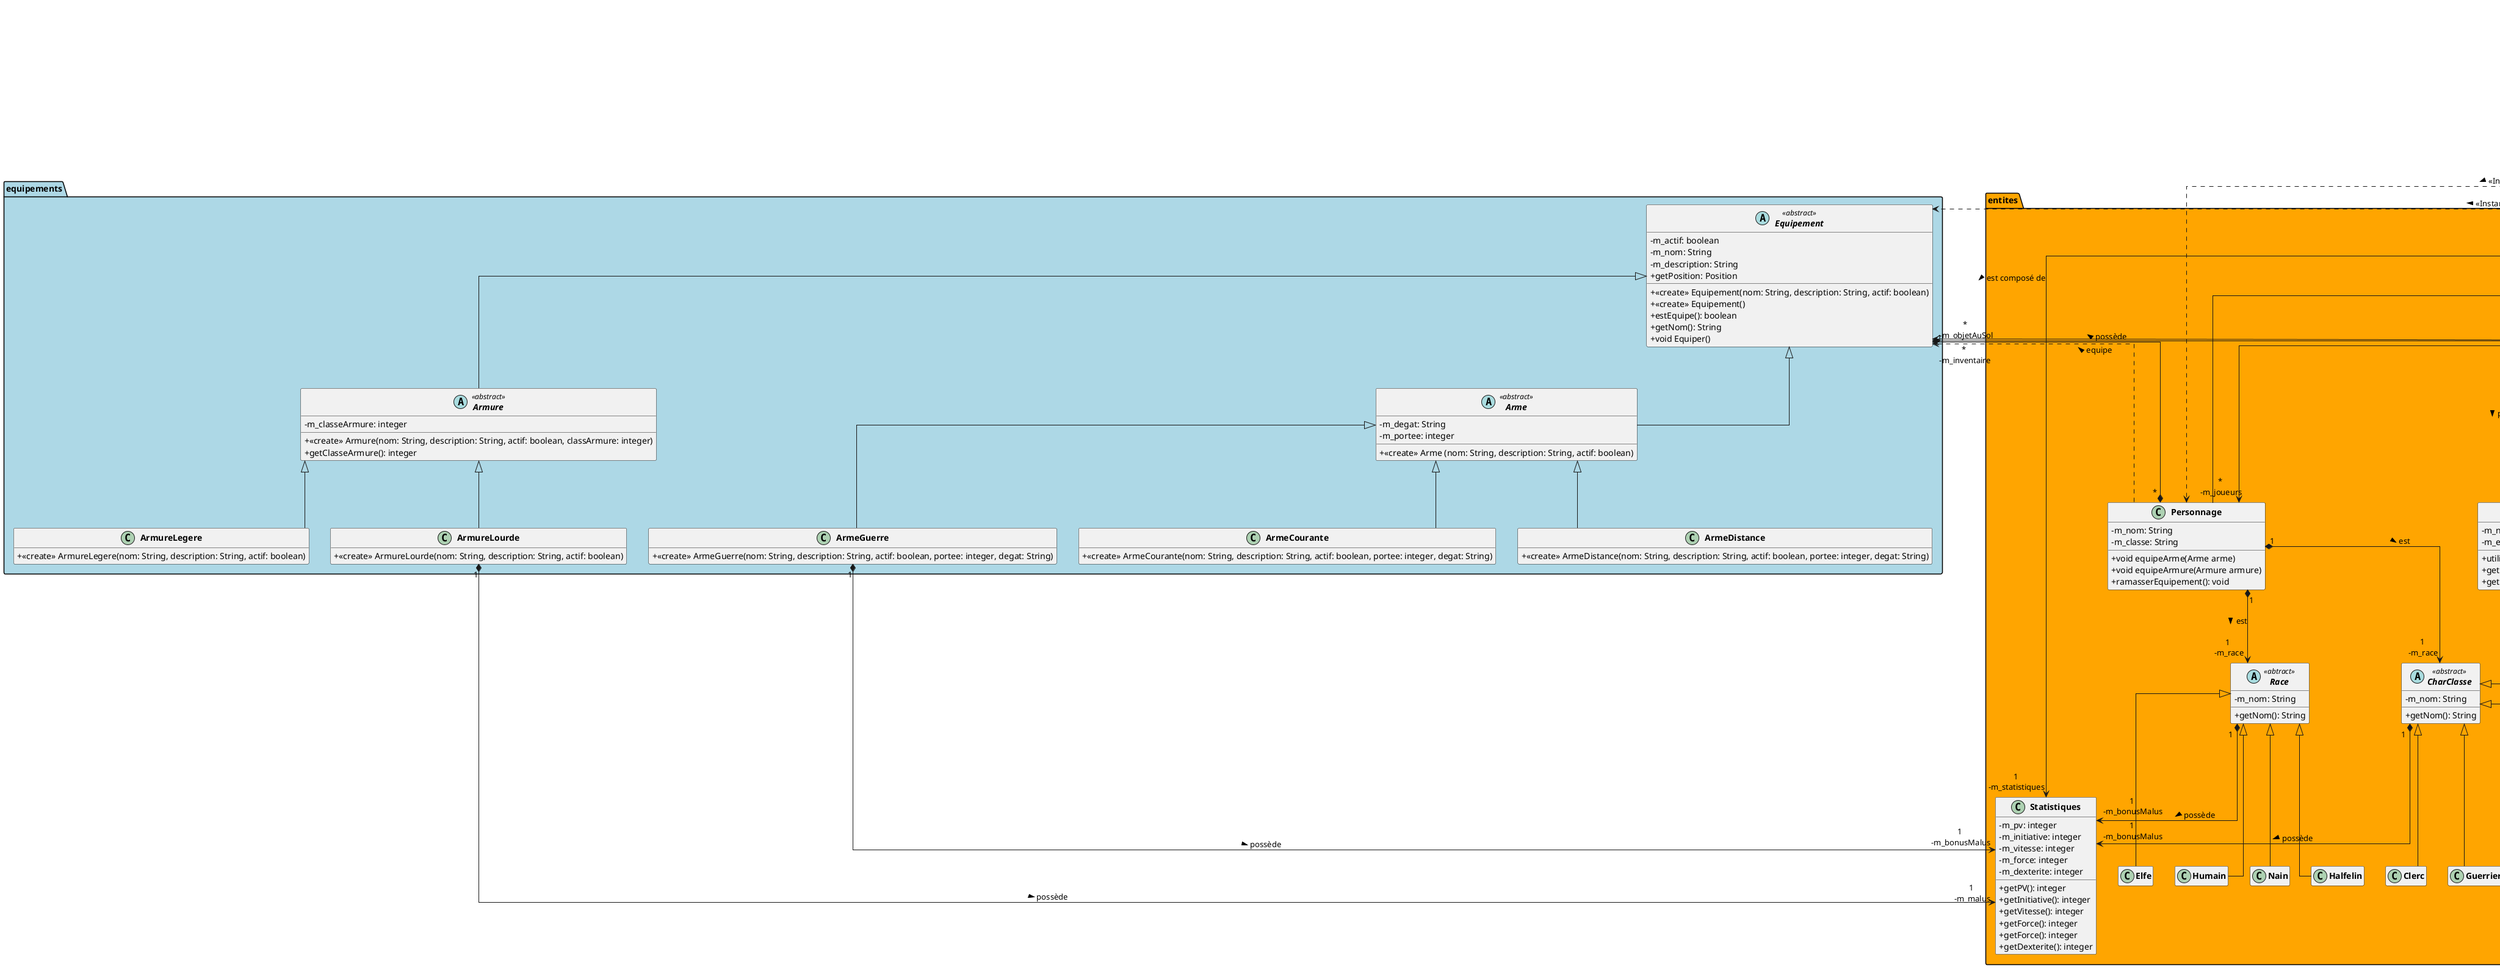 @startuml
skinparam classAttributeIconSize 0
skinparam classFontStyle Bold
top to bottom direction
'skinparam style strictuml
hide empty members
skinparam linetype ortho
class Main
{
    +{static} main(args:String[*])
}
Main .-> partie.MJ : <<Instantiate>> >

package entites #Orange{
    abstract class Entite <<abstract>>{
      -m_nom: String
      + void perdrePV(int pvRetire)
      + void passerLeTour()
      + void deplacement()
      + void attaquer(Entite entite)
      + getPositionX(): integer
      + getPositionY(): integer
    }
    Entite .-> partie.De : <<use>> >
    class Action{
      - m_nom: String
      - m_estUtilisee: boolean
      + utilise(): void
      + getNom(): String
      + getUtilisation(): boolean
    }
    class Statistiques {
      - m_pv: integer
      - m_initiative: integer
      - m_vitesse: integer
      - m_force: integer
      - m_dexterite: integer
      + getPV(): integer
      +getInitiative(): integer
      +getVitesse(): integer
      +getForce(): integer
      +getForce(): integer
      +getDexterite(): integer
    }

    class Personnage extends Entite {
      - m_nom: String
      - m_classe: String
      + void equipeArme(Arme arme)
      + void equipeArmure(Armure armure)
      + ramasserEquipement(): void
    }

    class Monstre extends Entite{
      - m_espece: String
      - m_numero: integer
      - m_portee: integer
      - m_degat: String
      - m_classeArmure: integer

    }
    abstract class Race <<abtract>>{
      - m_nom: String
      +getNom(): String
    }
    class Elfe extends Race{}
    class Humain extends Race{}
    class Nain extends Race{}
    class Halfelin extends Race{}

    abstract class CharClasse <<abstract>>{
      - m_nom: String
      +getNom(): String
    }
    class Clerc extends CharClasse{}
    class Guerrier extends CharClasse{}
    class Magicien extends CharClasse{}
    class Roublard extends CharClasse{}
 'lien Entites
  Entite "1" *-----> "1\n -m_statistiques" Statistiques : est composé de >
  Entite "*" *---> "*\n -m_actions" Action: peut utiliser >
  Personnage "1" *--> "1\n -m_race" Race: est >
  Race "1" *--> "1\n -m_bonusMalus" Statistiques: possède >
  Personnage "1" *--> "1\n -m_race" CharClasse: est >
  CharClasse "1" *--> "1\n -m_bonusMalus" Statistiques: possède >
  Entite .> Entite : attaque >


}

package equipements #LightBlue{

    abstract class Equipement <<abstract>>{
      - m_actif: boolean
      - m_nom: String
      - m_description: String
      +<<create>> Equipement(nom: String, description: String, actif: boolean)
      +<<create>> Equipement()
      + estEquipe(): boolean
      + getNom(): String
      + getPosition: Position
      + void Equiper()
    }


    abstract class Armure <<abstract>> extends Equipement {
      - m_classeArmure: integer
      +<<create>> Armure(nom: String, description: String, actif: boolean, classArmure: integer)
      + getClasseArmure(): integer
    }
    class ArmureLourde extends Armure{
     +<<create>> ArmureLourde(nom: String, description: String, actif: boolean)
    }
    class ArmureLegere extends Armure{
    +<<create>> ArmureLegere(nom: String, description: String, actif: boolean)
    }

    abstract class Arme <<abstract>> extends Equipement {
      - m_degat: String
      - m_portee: integer
      +<<create>> Arme (nom: String, description: String, actif: boolean)

    }
    class ArmeGuerre extends Arme{
      +<<create>> ArmeGuerre(nom: String, description: String, actif: boolean, portee: integer, degat: String)
    }
    class ArmeCourante extends Arme{
      +<<create>> ArmeCourante(nom: String, description: String, actif: boolean, portee: integer, degat: String)
    }
    class ArmeDistance extends Arme{
      +<<create>> ArmeDistance(nom: String, description: String, actif: boolean, portee: integer, degat: String)
    }
}
'lien entre Equipements et Entites
Personnage "*" *--> "*\n -m_inventaire" Equipement: possède >
ArmeGuerre "1" *----> "1\n -m_bonusMalus" Statistiques: possède >
ArmureLourde "1" *----> "1\n -m_malus" Statistiques: possède >
Personnage .> Equipement : equipe >
'Autres liens
Equipement "1" *----> "1\n -m_position" donjons.Position: est en >
Entite "1" *----> "1\n -m_position" donjons.Position: est en >

package partie #purple{
    class Partie {
      + creerMonstre(): Monstre[*]
      + creerObstacle(): Obstacle[*]
      + creerEquipement(): Equipement[*]
      + creerDonjon(): Donjon
    }
    Partie "*" o---> "*\n -m_joueurs" Personnage : jouent >
    Partie "*" .> Monstre : <<Instantiate>> >
    Partie "*" .> donjons.Obstacle : <<Instantiate>> >
    Partie "*" .> Equipement : <<Instantiate>> >
    Partie "1" .-> donjons.Donjon : <<Instantiate>> >

    class MJ {
      + creerPersonnage(): Personnage
      + void lancerPartie(Donjon donjon)
    }
    MJ "*" .-> Personnage : <<Instantiate>> >
    MJ .-> Partie : <<use>> >
    abstract class Affichage <<abstract>>{
      + {static}void afficherDonjon(donjon: Donjon)
      + {static}void afficherBandeauTour()
      + {static}void afficherPhrase(phrase: String )
      + {static}void afficherInfoEntite(entite: Entite )
      + {static}void afficherActionEntite(entite: Entite )
    }
    abstract class De <<abstract>>{
      + {static}lancerDe(nbLance: integer,tailleLancer : integer ): integer
    }
}
package donjons #Lightgreen{
    class Donjon{
        +<<create>> Donjon(objetAuSol: Equipement[*] ,entites: Entite[*] ,obstacles:Obstacle[*] )
        getTaille(): Position
        getObstacle(): Obstacle[*]
        getObjets(): Equipement[*]
        getEntites(): Entite[*]
        contientObstacle(x: integer, y: integer): boolean
        contientEntite(x: integer, y: integer ): boolean
        contientEquipement(x: integer ,y: integer ): boolean
        }

    Donjon "1" *---> "1\n -m_taille" Position : mesure >
    Donjon "*" *---> "*\n -m_obstacle" donjons.Obstacle : contient >
    Donjon "*" *---> "*\n -m_objetAuSol" Equipement : contient >
    Donjon "*" o---> "*\n -m_Entite" Entite : contient >


    class Position{
       - m_x: integer
       - m_y: integer
       +<<create>> Position()
       +<<create>> Position(x: integer , y: integer)
       + getX(): integer
       + getY(): integer
       +void changeX(newX: integer )
       +void changeY(newY: integer )
       +void changeXY(newX: integer ,newY: integer )
     }
    class Obstacle {
       +<<create>> Obstacle(x: integer, y: interger)
       +getPosition(): Position
     }
     donjons.Obstacle "1" *--> "1\n -m_position" donjons.Position: est en >
}




@enduml

